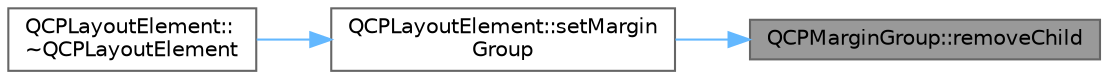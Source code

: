 digraph "QCPMarginGroup::removeChild"
{
 // LATEX_PDF_SIZE
  bgcolor="transparent";
  edge [fontname=Helvetica,fontsize=10,labelfontname=Helvetica,labelfontsize=10];
  node [fontname=Helvetica,fontsize=10,shape=box,height=0.2,width=0.4];
  rankdir="RL";
  Node1 [label="QCPMarginGroup::removeChild",height=0.2,width=0.4,color="gray40", fillcolor="grey60", style="filled", fontcolor="black",tooltip=" "];
  Node1 -> Node2 [dir="back",color="steelblue1",style="solid"];
  Node2 [label="QCPLayoutElement::setMargin\lGroup",height=0.2,width=0.4,color="grey40", fillcolor="white", style="filled",URL="$class_q_c_p_layout_element.html#a516e56f76b6bc100e8e71d329866847d",tooltip=" "];
  Node2 -> Node3 [dir="back",color="steelblue1",style="solid"];
  Node3 [label="QCPLayoutElement::\l~QCPLayoutElement",height=0.2,width=0.4,color="grey40", fillcolor="white", style="filled",URL="$class_q_c_p_layout_element.html#a0dc52343920011b3e72d61fc94ed3400",tooltip=" "];
}
